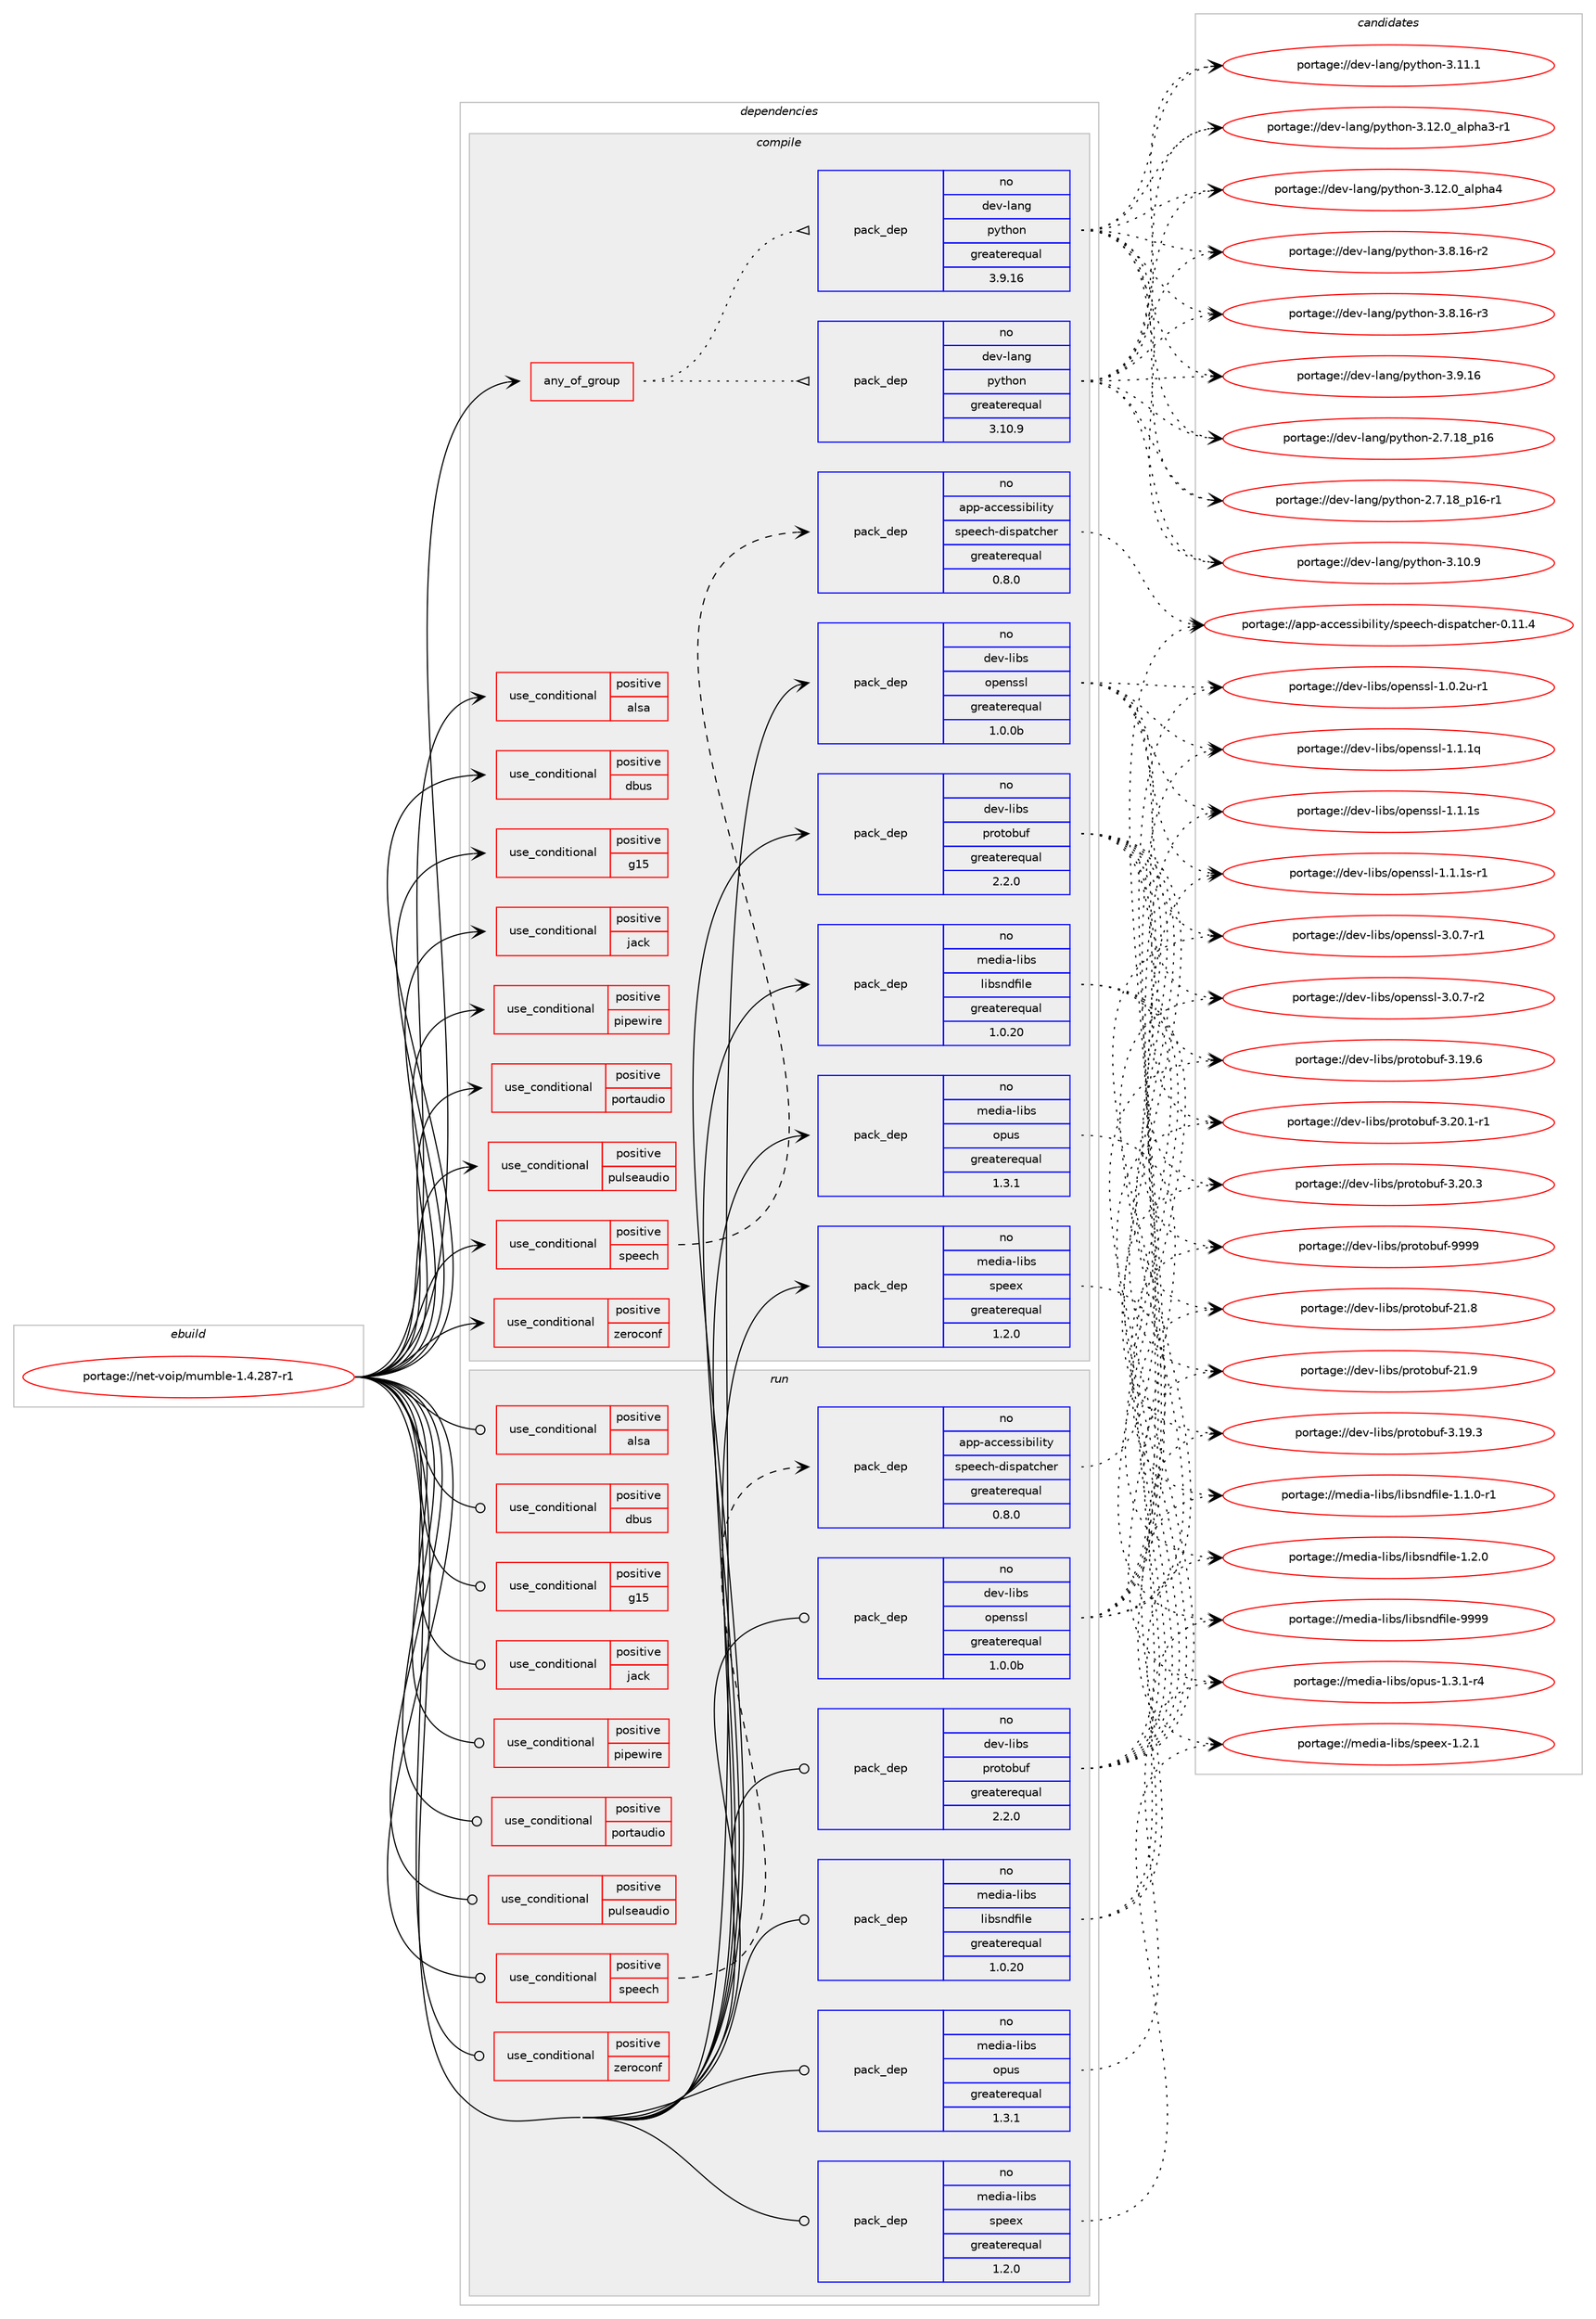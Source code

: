 digraph prolog {

# *************
# Graph options
# *************

newrank=true;
concentrate=true;
compound=true;
graph [rankdir=LR,fontname=Helvetica,fontsize=10,ranksep=1.5];#, ranksep=2.5, nodesep=0.2];
edge  [arrowhead=vee];
node  [fontname=Helvetica,fontsize=10];

# **********
# The ebuild
# **********

subgraph cluster_leftcol {
color=gray;
rank=same;
label=<<i>ebuild</i>>;
id [label="portage://net-voip/mumble-1.4.287-r1", color=red, width=4, href="../net-voip/mumble-1.4.287-r1.svg"];
}

# ****************
# The dependencies
# ****************

subgraph cluster_midcol {
color=gray;
label=<<i>dependencies</i>>;
subgraph cluster_compile {
fillcolor="#eeeeee";
style=filled;
label=<<i>compile</i>>;
subgraph any16 {
dependency511 [label=<<TABLE BORDER="0" CELLBORDER="1" CELLSPACING="0" CELLPADDING="4"><TR><TD CELLPADDING="10">any_of_group</TD></TR></TABLE>>, shape=none, color=red];subgraph pack238 {
dependency512 [label=<<TABLE BORDER="0" CELLBORDER="1" CELLSPACING="0" CELLPADDING="4" WIDTH="220"><TR><TD ROWSPAN="6" CELLPADDING="30">pack_dep</TD></TR><TR><TD WIDTH="110">no</TD></TR><TR><TD>dev-lang</TD></TR><TR><TD>python</TD></TR><TR><TD>greaterequal</TD></TR><TR><TD>3.10.9</TD></TR></TABLE>>, shape=none, color=blue];
}
dependency511:e -> dependency512:w [weight=20,style="dotted",arrowhead="oinv"];
subgraph pack239 {
dependency513 [label=<<TABLE BORDER="0" CELLBORDER="1" CELLSPACING="0" CELLPADDING="4" WIDTH="220"><TR><TD ROWSPAN="6" CELLPADDING="30">pack_dep</TD></TR><TR><TD WIDTH="110">no</TD></TR><TR><TD>dev-lang</TD></TR><TR><TD>python</TD></TR><TR><TD>greaterequal</TD></TR><TR><TD>3.9.16</TD></TR></TABLE>>, shape=none, color=blue];
}
dependency511:e -> dependency513:w [weight=20,style="dotted",arrowhead="oinv"];
}
id:e -> dependency511:w [weight=20,style="solid",arrowhead="vee"];
subgraph cond259 {
dependency514 [label=<<TABLE BORDER="0" CELLBORDER="1" CELLSPACING="0" CELLPADDING="4"><TR><TD ROWSPAN="3" CELLPADDING="10">use_conditional</TD></TR><TR><TD>positive</TD></TR><TR><TD>alsa</TD></TR></TABLE>>, shape=none, color=red];
# *** BEGIN UNKNOWN DEPENDENCY TYPE (TODO) ***
# dependency514 -> package_dependency(portage://net-voip/mumble-1.4.287-r1,install,no,media-libs,alsa-lib,none,[,,],[],[])
# *** END UNKNOWN DEPENDENCY TYPE (TODO) ***

}
id:e -> dependency514:w [weight=20,style="solid",arrowhead="vee"];
subgraph cond260 {
dependency515 [label=<<TABLE BORDER="0" CELLBORDER="1" CELLSPACING="0" CELLPADDING="4"><TR><TD ROWSPAN="3" CELLPADDING="10">use_conditional</TD></TR><TR><TD>positive</TD></TR><TR><TD>dbus</TD></TR></TABLE>>, shape=none, color=red];
# *** BEGIN UNKNOWN DEPENDENCY TYPE (TODO) ***
# dependency515 -> package_dependency(portage://net-voip/mumble-1.4.287-r1,install,no,dev-qt,qtdbus,none,[,,],[slot(5)],[])
# *** END UNKNOWN DEPENDENCY TYPE (TODO) ***

}
id:e -> dependency515:w [weight=20,style="solid",arrowhead="vee"];
subgraph cond261 {
dependency516 [label=<<TABLE BORDER="0" CELLBORDER="1" CELLSPACING="0" CELLPADDING="4"><TR><TD ROWSPAN="3" CELLPADDING="10">use_conditional</TD></TR><TR><TD>positive</TD></TR><TR><TD>g15</TD></TR></TABLE>>, shape=none, color=red];
# *** BEGIN UNKNOWN DEPENDENCY TYPE (TODO) ***
# dependency516 -> package_dependency(portage://net-voip/mumble-1.4.287-r1,install,no,app-misc,g15daemon,none,[,,],any_same_slot,[])
# *** END UNKNOWN DEPENDENCY TYPE (TODO) ***

}
id:e -> dependency516:w [weight=20,style="solid",arrowhead="vee"];
subgraph cond262 {
dependency517 [label=<<TABLE BORDER="0" CELLBORDER="1" CELLSPACING="0" CELLPADDING="4"><TR><TD ROWSPAN="3" CELLPADDING="10">use_conditional</TD></TR><TR><TD>positive</TD></TR><TR><TD>jack</TD></TR></TABLE>>, shape=none, color=red];
# *** BEGIN UNKNOWN DEPENDENCY TYPE (TODO) ***
# dependency517 -> package_dependency(portage://net-voip/mumble-1.4.287-r1,install,no,virtual,jack,none,[,,],[],[])
# *** END UNKNOWN DEPENDENCY TYPE (TODO) ***

}
id:e -> dependency517:w [weight=20,style="solid",arrowhead="vee"];
subgraph cond263 {
dependency518 [label=<<TABLE BORDER="0" CELLBORDER="1" CELLSPACING="0" CELLPADDING="4"><TR><TD ROWSPAN="3" CELLPADDING="10">use_conditional</TD></TR><TR><TD>positive</TD></TR><TR><TD>pipewire</TD></TR></TABLE>>, shape=none, color=red];
# *** BEGIN UNKNOWN DEPENDENCY TYPE (TODO) ***
# dependency518 -> package_dependency(portage://net-voip/mumble-1.4.287-r1,install,no,media-video,pipewire,none,[,,],[],[])
# *** END UNKNOWN DEPENDENCY TYPE (TODO) ***

}
id:e -> dependency518:w [weight=20,style="solid",arrowhead="vee"];
subgraph cond264 {
dependency519 [label=<<TABLE BORDER="0" CELLBORDER="1" CELLSPACING="0" CELLPADDING="4"><TR><TD ROWSPAN="3" CELLPADDING="10">use_conditional</TD></TR><TR><TD>positive</TD></TR><TR><TD>portaudio</TD></TR></TABLE>>, shape=none, color=red];
# *** BEGIN UNKNOWN DEPENDENCY TYPE (TODO) ***
# dependency519 -> package_dependency(portage://net-voip/mumble-1.4.287-r1,install,no,media-libs,portaudio,none,[,,],[],[])
# *** END UNKNOWN DEPENDENCY TYPE (TODO) ***

}
id:e -> dependency519:w [weight=20,style="solid",arrowhead="vee"];
subgraph cond265 {
dependency520 [label=<<TABLE BORDER="0" CELLBORDER="1" CELLSPACING="0" CELLPADDING="4"><TR><TD ROWSPAN="3" CELLPADDING="10">use_conditional</TD></TR><TR><TD>positive</TD></TR><TR><TD>pulseaudio</TD></TR></TABLE>>, shape=none, color=red];
# *** BEGIN UNKNOWN DEPENDENCY TYPE (TODO) ***
# dependency520 -> package_dependency(portage://net-voip/mumble-1.4.287-r1,install,no,media-sound,pulseaudio,none,[,,],[],[])
# *** END UNKNOWN DEPENDENCY TYPE (TODO) ***

}
id:e -> dependency520:w [weight=20,style="solid",arrowhead="vee"];
subgraph cond266 {
dependency521 [label=<<TABLE BORDER="0" CELLBORDER="1" CELLSPACING="0" CELLPADDING="4"><TR><TD ROWSPAN="3" CELLPADDING="10">use_conditional</TD></TR><TR><TD>positive</TD></TR><TR><TD>speech</TD></TR></TABLE>>, shape=none, color=red];
subgraph pack240 {
dependency522 [label=<<TABLE BORDER="0" CELLBORDER="1" CELLSPACING="0" CELLPADDING="4" WIDTH="220"><TR><TD ROWSPAN="6" CELLPADDING="30">pack_dep</TD></TR><TR><TD WIDTH="110">no</TD></TR><TR><TD>app-accessibility</TD></TR><TR><TD>speech-dispatcher</TD></TR><TR><TD>greaterequal</TD></TR><TR><TD>0.8.0</TD></TR></TABLE>>, shape=none, color=blue];
}
dependency521:e -> dependency522:w [weight=20,style="dashed",arrowhead="vee"];
}
id:e -> dependency521:w [weight=20,style="solid",arrowhead="vee"];
subgraph cond267 {
dependency523 [label=<<TABLE BORDER="0" CELLBORDER="1" CELLSPACING="0" CELLPADDING="4"><TR><TD ROWSPAN="3" CELLPADDING="10">use_conditional</TD></TR><TR><TD>positive</TD></TR><TR><TD>zeroconf</TD></TR></TABLE>>, shape=none, color=red];
# *** BEGIN UNKNOWN DEPENDENCY TYPE (TODO) ***
# dependency523 -> package_dependency(portage://net-voip/mumble-1.4.287-r1,install,no,net-dns,avahi,none,[,,],[],[use(enable(mdnsresponder-compat),none)])
# *** END UNKNOWN DEPENDENCY TYPE (TODO) ***

}
id:e -> dependency523:w [weight=20,style="solid",arrowhead="vee"];
# *** BEGIN UNKNOWN DEPENDENCY TYPE (TODO) ***
# id -> package_dependency(portage://net-voip/mumble-1.4.287-r1,install,no,dev-libs,boost,none,[,,],[],[])
# *** END UNKNOWN DEPENDENCY TYPE (TODO) ***

subgraph pack241 {
dependency524 [label=<<TABLE BORDER="0" CELLBORDER="1" CELLSPACING="0" CELLPADDING="4" WIDTH="220"><TR><TD ROWSPAN="6" CELLPADDING="30">pack_dep</TD></TR><TR><TD WIDTH="110">no</TD></TR><TR><TD>dev-libs</TD></TR><TR><TD>openssl</TD></TR><TR><TD>greaterequal</TD></TR><TR><TD>1.0.0b</TD></TR></TABLE>>, shape=none, color=blue];
}
id:e -> dependency524:w [weight=20,style="solid",arrowhead="vee"];
# *** BEGIN UNKNOWN DEPENDENCY TYPE (TODO) ***
# id -> package_dependency(portage://net-voip/mumble-1.4.287-r1,install,no,dev-libs,poco,none,[,,],[],[use(enable(util),none),use(enable(xml),none),use(enable(zip),none)])
# *** END UNKNOWN DEPENDENCY TYPE (TODO) ***

subgraph pack242 {
dependency525 [label=<<TABLE BORDER="0" CELLBORDER="1" CELLSPACING="0" CELLPADDING="4" WIDTH="220"><TR><TD ROWSPAN="6" CELLPADDING="30">pack_dep</TD></TR><TR><TD WIDTH="110">no</TD></TR><TR><TD>dev-libs</TD></TR><TR><TD>protobuf</TD></TR><TR><TD>greaterequal</TD></TR><TR><TD>2.2.0</TD></TR></TABLE>>, shape=none, color=blue];
}
id:e -> dependency525:w [weight=20,style="solid",arrowhead="vee"];
# *** BEGIN UNKNOWN DEPENDENCY TYPE (TODO) ***
# id -> package_dependency(portage://net-voip/mumble-1.4.287-r1,install,no,dev-qt,qtconcurrent,none,[,,],[slot(5)],[])
# *** END UNKNOWN DEPENDENCY TYPE (TODO) ***

# *** BEGIN UNKNOWN DEPENDENCY TYPE (TODO) ***
# id -> package_dependency(portage://net-voip/mumble-1.4.287-r1,install,no,dev-qt,qtcore,none,[,,],[slot(5)],[])
# *** END UNKNOWN DEPENDENCY TYPE (TODO) ***

# *** BEGIN UNKNOWN DEPENDENCY TYPE (TODO) ***
# id -> package_dependency(portage://net-voip/mumble-1.4.287-r1,install,no,dev-qt,qtgui,none,[,,],[slot(5)],[])
# *** END UNKNOWN DEPENDENCY TYPE (TODO) ***

# *** BEGIN UNKNOWN DEPENDENCY TYPE (TODO) ***
# id -> package_dependency(portage://net-voip/mumble-1.4.287-r1,install,no,dev-qt,qtnetwork,none,[,,],[slot(5)],[use(enable(ssl),none)])
# *** END UNKNOWN DEPENDENCY TYPE (TODO) ***

# *** BEGIN UNKNOWN DEPENDENCY TYPE (TODO) ***
# id -> package_dependency(portage://net-voip/mumble-1.4.287-r1,install,no,dev-qt,qtsql,none,[,,],[slot(5)],[use(enable(sqlite),none)])
# *** END UNKNOWN DEPENDENCY TYPE (TODO) ***

# *** BEGIN UNKNOWN DEPENDENCY TYPE (TODO) ***
# id -> package_dependency(portage://net-voip/mumble-1.4.287-r1,install,no,dev-qt,qtsvg,none,[,,],[slot(5)],[])
# *** END UNKNOWN DEPENDENCY TYPE (TODO) ***

# *** BEGIN UNKNOWN DEPENDENCY TYPE (TODO) ***
# id -> package_dependency(portage://net-voip/mumble-1.4.287-r1,install,no,dev-qt,qttest,none,[,,],[slot(5)],[])
# *** END UNKNOWN DEPENDENCY TYPE (TODO) ***

# *** BEGIN UNKNOWN DEPENDENCY TYPE (TODO) ***
# id -> package_dependency(portage://net-voip/mumble-1.4.287-r1,install,no,dev-qt,qtwidgets,none,[,,],[slot(5)],[])
# *** END UNKNOWN DEPENDENCY TYPE (TODO) ***

# *** BEGIN UNKNOWN DEPENDENCY TYPE (TODO) ***
# id -> package_dependency(portage://net-voip/mumble-1.4.287-r1,install,no,dev-qt,qtxml,none,[,,],[slot(5)],[])
# *** END UNKNOWN DEPENDENCY TYPE (TODO) ***

# *** BEGIN UNKNOWN DEPENDENCY TYPE (TODO) ***
# id -> package_dependency(portage://net-voip/mumble-1.4.287-r1,install,no,dev-util,desktop-file-utils,none,[,,],[],[])
# *** END UNKNOWN DEPENDENCY TYPE (TODO) ***

subgraph pack243 {
dependency526 [label=<<TABLE BORDER="0" CELLBORDER="1" CELLSPACING="0" CELLPADDING="4" WIDTH="220"><TR><TD ROWSPAN="6" CELLPADDING="30">pack_dep</TD></TR><TR><TD WIDTH="110">no</TD></TR><TR><TD>media-libs</TD></TR><TR><TD>libsndfile</TD></TR><TR><TD>greaterequal</TD></TR><TR><TD>1.0.20</TD></TR></TABLE>>, shape=none, color=blue];
}
id:e -> dependency526:w [weight=20,style="solid",arrowhead="vee"];
subgraph pack244 {
dependency527 [label=<<TABLE BORDER="0" CELLBORDER="1" CELLSPACING="0" CELLPADDING="4" WIDTH="220"><TR><TD ROWSPAN="6" CELLPADDING="30">pack_dep</TD></TR><TR><TD WIDTH="110">no</TD></TR><TR><TD>media-libs</TD></TR><TR><TD>opus</TD></TR><TR><TD>greaterequal</TD></TR><TR><TD>1.3.1</TD></TR></TABLE>>, shape=none, color=blue];
}
id:e -> dependency527:w [weight=20,style="solid",arrowhead="vee"];
subgraph pack245 {
dependency528 [label=<<TABLE BORDER="0" CELLBORDER="1" CELLSPACING="0" CELLPADDING="4" WIDTH="220"><TR><TD ROWSPAN="6" CELLPADDING="30">pack_dep</TD></TR><TR><TD WIDTH="110">no</TD></TR><TR><TD>media-libs</TD></TR><TR><TD>speex</TD></TR><TR><TD>greaterequal</TD></TR><TR><TD>1.2.0</TD></TR></TABLE>>, shape=none, color=blue];
}
id:e -> dependency528:w [weight=20,style="solid",arrowhead="vee"];
# *** BEGIN UNKNOWN DEPENDENCY TYPE (TODO) ***
# id -> package_dependency(portage://net-voip/mumble-1.4.287-r1,install,no,media-libs,speexdsp,none,[,,],[],[])
# *** END UNKNOWN DEPENDENCY TYPE (TODO) ***

# *** BEGIN UNKNOWN DEPENDENCY TYPE (TODO) ***
# id -> package_dependency(portage://net-voip/mumble-1.4.287-r1,install,no,sys-apps,lsb-release,none,[,,],[],[])
# *** END UNKNOWN DEPENDENCY TYPE (TODO) ***

# *** BEGIN UNKNOWN DEPENDENCY TYPE (TODO) ***
# id -> package_dependency(portage://net-voip/mumble-1.4.287-r1,install,no,x11-base,xorg-proto,none,[,,],[],[])
# *** END UNKNOWN DEPENDENCY TYPE (TODO) ***

# *** BEGIN UNKNOWN DEPENDENCY TYPE (TODO) ***
# id -> package_dependency(portage://net-voip/mumble-1.4.287-r1,install,no,x11-libs,libX11,none,[,,],[],[])
# *** END UNKNOWN DEPENDENCY TYPE (TODO) ***

# *** BEGIN UNKNOWN DEPENDENCY TYPE (TODO) ***
# id -> package_dependency(portage://net-voip/mumble-1.4.287-r1,install,no,x11-libs,libXi,none,[,,],[],[])
# *** END UNKNOWN DEPENDENCY TYPE (TODO) ***

# *** BEGIN UNKNOWN DEPENDENCY TYPE (TODO) ***
# id -> package_dependency(portage://net-voip/mumble-1.4.287-r1,install,no,x11-misc,shared-mime-info,none,[,,],[],[])
# *** END UNKNOWN DEPENDENCY TYPE (TODO) ***

}
subgraph cluster_compileandrun {
fillcolor="#eeeeee";
style=filled;
label=<<i>compile and run</i>>;
}
subgraph cluster_run {
fillcolor="#eeeeee";
style=filled;
label=<<i>run</i>>;
subgraph cond268 {
dependency529 [label=<<TABLE BORDER="0" CELLBORDER="1" CELLSPACING="0" CELLPADDING="4"><TR><TD ROWSPAN="3" CELLPADDING="10">use_conditional</TD></TR><TR><TD>positive</TD></TR><TR><TD>alsa</TD></TR></TABLE>>, shape=none, color=red];
# *** BEGIN UNKNOWN DEPENDENCY TYPE (TODO) ***
# dependency529 -> package_dependency(portage://net-voip/mumble-1.4.287-r1,run,no,media-libs,alsa-lib,none,[,,],[],[])
# *** END UNKNOWN DEPENDENCY TYPE (TODO) ***

}
id:e -> dependency529:w [weight=20,style="solid",arrowhead="odot"];
subgraph cond269 {
dependency530 [label=<<TABLE BORDER="0" CELLBORDER="1" CELLSPACING="0" CELLPADDING="4"><TR><TD ROWSPAN="3" CELLPADDING="10">use_conditional</TD></TR><TR><TD>positive</TD></TR><TR><TD>dbus</TD></TR></TABLE>>, shape=none, color=red];
# *** BEGIN UNKNOWN DEPENDENCY TYPE (TODO) ***
# dependency530 -> package_dependency(portage://net-voip/mumble-1.4.287-r1,run,no,dev-qt,qtdbus,none,[,,],[slot(5)],[])
# *** END UNKNOWN DEPENDENCY TYPE (TODO) ***

}
id:e -> dependency530:w [weight=20,style="solid",arrowhead="odot"];
subgraph cond270 {
dependency531 [label=<<TABLE BORDER="0" CELLBORDER="1" CELLSPACING="0" CELLPADDING="4"><TR><TD ROWSPAN="3" CELLPADDING="10">use_conditional</TD></TR><TR><TD>positive</TD></TR><TR><TD>g15</TD></TR></TABLE>>, shape=none, color=red];
# *** BEGIN UNKNOWN DEPENDENCY TYPE (TODO) ***
# dependency531 -> package_dependency(portage://net-voip/mumble-1.4.287-r1,run,no,app-misc,g15daemon,none,[,,],any_same_slot,[])
# *** END UNKNOWN DEPENDENCY TYPE (TODO) ***

}
id:e -> dependency531:w [weight=20,style="solid",arrowhead="odot"];
subgraph cond271 {
dependency532 [label=<<TABLE BORDER="0" CELLBORDER="1" CELLSPACING="0" CELLPADDING="4"><TR><TD ROWSPAN="3" CELLPADDING="10">use_conditional</TD></TR><TR><TD>positive</TD></TR><TR><TD>jack</TD></TR></TABLE>>, shape=none, color=red];
# *** BEGIN UNKNOWN DEPENDENCY TYPE (TODO) ***
# dependency532 -> package_dependency(portage://net-voip/mumble-1.4.287-r1,run,no,virtual,jack,none,[,,],[],[])
# *** END UNKNOWN DEPENDENCY TYPE (TODO) ***

}
id:e -> dependency532:w [weight=20,style="solid",arrowhead="odot"];
subgraph cond272 {
dependency533 [label=<<TABLE BORDER="0" CELLBORDER="1" CELLSPACING="0" CELLPADDING="4"><TR><TD ROWSPAN="3" CELLPADDING="10">use_conditional</TD></TR><TR><TD>positive</TD></TR><TR><TD>pipewire</TD></TR></TABLE>>, shape=none, color=red];
# *** BEGIN UNKNOWN DEPENDENCY TYPE (TODO) ***
# dependency533 -> package_dependency(portage://net-voip/mumble-1.4.287-r1,run,no,media-video,pipewire,none,[,,],[],[])
# *** END UNKNOWN DEPENDENCY TYPE (TODO) ***

}
id:e -> dependency533:w [weight=20,style="solid",arrowhead="odot"];
subgraph cond273 {
dependency534 [label=<<TABLE BORDER="0" CELLBORDER="1" CELLSPACING="0" CELLPADDING="4"><TR><TD ROWSPAN="3" CELLPADDING="10">use_conditional</TD></TR><TR><TD>positive</TD></TR><TR><TD>portaudio</TD></TR></TABLE>>, shape=none, color=red];
# *** BEGIN UNKNOWN DEPENDENCY TYPE (TODO) ***
# dependency534 -> package_dependency(portage://net-voip/mumble-1.4.287-r1,run,no,media-libs,portaudio,none,[,,],[],[])
# *** END UNKNOWN DEPENDENCY TYPE (TODO) ***

}
id:e -> dependency534:w [weight=20,style="solid",arrowhead="odot"];
subgraph cond274 {
dependency535 [label=<<TABLE BORDER="0" CELLBORDER="1" CELLSPACING="0" CELLPADDING="4"><TR><TD ROWSPAN="3" CELLPADDING="10">use_conditional</TD></TR><TR><TD>positive</TD></TR><TR><TD>pulseaudio</TD></TR></TABLE>>, shape=none, color=red];
# *** BEGIN UNKNOWN DEPENDENCY TYPE (TODO) ***
# dependency535 -> package_dependency(portage://net-voip/mumble-1.4.287-r1,run,no,media-sound,pulseaudio,none,[,,],[],[])
# *** END UNKNOWN DEPENDENCY TYPE (TODO) ***

}
id:e -> dependency535:w [weight=20,style="solid",arrowhead="odot"];
subgraph cond275 {
dependency536 [label=<<TABLE BORDER="0" CELLBORDER="1" CELLSPACING="0" CELLPADDING="4"><TR><TD ROWSPAN="3" CELLPADDING="10">use_conditional</TD></TR><TR><TD>positive</TD></TR><TR><TD>speech</TD></TR></TABLE>>, shape=none, color=red];
subgraph pack246 {
dependency537 [label=<<TABLE BORDER="0" CELLBORDER="1" CELLSPACING="0" CELLPADDING="4" WIDTH="220"><TR><TD ROWSPAN="6" CELLPADDING="30">pack_dep</TD></TR><TR><TD WIDTH="110">no</TD></TR><TR><TD>app-accessibility</TD></TR><TR><TD>speech-dispatcher</TD></TR><TR><TD>greaterequal</TD></TR><TR><TD>0.8.0</TD></TR></TABLE>>, shape=none, color=blue];
}
dependency536:e -> dependency537:w [weight=20,style="dashed",arrowhead="vee"];
}
id:e -> dependency536:w [weight=20,style="solid",arrowhead="odot"];
subgraph cond276 {
dependency538 [label=<<TABLE BORDER="0" CELLBORDER="1" CELLSPACING="0" CELLPADDING="4"><TR><TD ROWSPAN="3" CELLPADDING="10">use_conditional</TD></TR><TR><TD>positive</TD></TR><TR><TD>zeroconf</TD></TR></TABLE>>, shape=none, color=red];
# *** BEGIN UNKNOWN DEPENDENCY TYPE (TODO) ***
# dependency538 -> package_dependency(portage://net-voip/mumble-1.4.287-r1,run,no,net-dns,avahi,none,[,,],[],[use(enable(mdnsresponder-compat),none)])
# *** END UNKNOWN DEPENDENCY TYPE (TODO) ***

}
id:e -> dependency538:w [weight=20,style="solid",arrowhead="odot"];
subgraph pack247 {
dependency539 [label=<<TABLE BORDER="0" CELLBORDER="1" CELLSPACING="0" CELLPADDING="4" WIDTH="220"><TR><TD ROWSPAN="6" CELLPADDING="30">pack_dep</TD></TR><TR><TD WIDTH="110">no</TD></TR><TR><TD>dev-libs</TD></TR><TR><TD>openssl</TD></TR><TR><TD>greaterequal</TD></TR><TR><TD>1.0.0b</TD></TR></TABLE>>, shape=none, color=blue];
}
id:e -> dependency539:w [weight=20,style="solid",arrowhead="odot"];
# *** BEGIN UNKNOWN DEPENDENCY TYPE (TODO) ***
# id -> package_dependency(portage://net-voip/mumble-1.4.287-r1,run,no,dev-libs,poco,none,[,,],[],[use(enable(util),none),use(enable(xml),none),use(enable(zip),none)])
# *** END UNKNOWN DEPENDENCY TYPE (TODO) ***

subgraph pack248 {
dependency540 [label=<<TABLE BORDER="0" CELLBORDER="1" CELLSPACING="0" CELLPADDING="4" WIDTH="220"><TR><TD ROWSPAN="6" CELLPADDING="30">pack_dep</TD></TR><TR><TD WIDTH="110">no</TD></TR><TR><TD>dev-libs</TD></TR><TR><TD>protobuf</TD></TR><TR><TD>greaterequal</TD></TR><TR><TD>2.2.0</TD></TR></TABLE>>, shape=none, color=blue];
}
id:e -> dependency540:w [weight=20,style="solid",arrowhead="odot"];
# *** BEGIN UNKNOWN DEPENDENCY TYPE (TODO) ***
# id -> package_dependency(portage://net-voip/mumble-1.4.287-r1,run,no,dev-qt,qtcore,none,[,,],[slot(5)],[])
# *** END UNKNOWN DEPENDENCY TYPE (TODO) ***

# *** BEGIN UNKNOWN DEPENDENCY TYPE (TODO) ***
# id -> package_dependency(portage://net-voip/mumble-1.4.287-r1,run,no,dev-qt,qtgui,none,[,,],[slot(5)],[])
# *** END UNKNOWN DEPENDENCY TYPE (TODO) ***

# *** BEGIN UNKNOWN DEPENDENCY TYPE (TODO) ***
# id -> package_dependency(portage://net-voip/mumble-1.4.287-r1,run,no,dev-qt,qtnetwork,none,[,,],[slot(5)],[use(enable(ssl),none)])
# *** END UNKNOWN DEPENDENCY TYPE (TODO) ***

# *** BEGIN UNKNOWN DEPENDENCY TYPE (TODO) ***
# id -> package_dependency(portage://net-voip/mumble-1.4.287-r1,run,no,dev-qt,qtsql,none,[,,],[slot(5)],[use(enable(sqlite),none)])
# *** END UNKNOWN DEPENDENCY TYPE (TODO) ***

# *** BEGIN UNKNOWN DEPENDENCY TYPE (TODO) ***
# id -> package_dependency(portage://net-voip/mumble-1.4.287-r1,run,no,dev-qt,qtsvg,none,[,,],[slot(5)],[])
# *** END UNKNOWN DEPENDENCY TYPE (TODO) ***

# *** BEGIN UNKNOWN DEPENDENCY TYPE (TODO) ***
# id -> package_dependency(portage://net-voip/mumble-1.4.287-r1,run,no,dev-qt,qtwidgets,none,[,,],[slot(5)],[])
# *** END UNKNOWN DEPENDENCY TYPE (TODO) ***

# *** BEGIN UNKNOWN DEPENDENCY TYPE (TODO) ***
# id -> package_dependency(portage://net-voip/mumble-1.4.287-r1,run,no,dev-qt,qtxml,none,[,,],[slot(5)],[])
# *** END UNKNOWN DEPENDENCY TYPE (TODO) ***

subgraph pack249 {
dependency541 [label=<<TABLE BORDER="0" CELLBORDER="1" CELLSPACING="0" CELLPADDING="4" WIDTH="220"><TR><TD ROWSPAN="6" CELLPADDING="30">pack_dep</TD></TR><TR><TD WIDTH="110">no</TD></TR><TR><TD>media-libs</TD></TR><TR><TD>libsndfile</TD></TR><TR><TD>greaterequal</TD></TR><TR><TD>1.0.20</TD></TR></TABLE>>, shape=none, color=blue];
}
id:e -> dependency541:w [weight=20,style="solid",arrowhead="odot"];
subgraph pack250 {
dependency542 [label=<<TABLE BORDER="0" CELLBORDER="1" CELLSPACING="0" CELLPADDING="4" WIDTH="220"><TR><TD ROWSPAN="6" CELLPADDING="30">pack_dep</TD></TR><TR><TD WIDTH="110">no</TD></TR><TR><TD>media-libs</TD></TR><TR><TD>opus</TD></TR><TR><TD>greaterequal</TD></TR><TR><TD>1.3.1</TD></TR></TABLE>>, shape=none, color=blue];
}
id:e -> dependency542:w [weight=20,style="solid",arrowhead="odot"];
subgraph pack251 {
dependency543 [label=<<TABLE BORDER="0" CELLBORDER="1" CELLSPACING="0" CELLPADDING="4" WIDTH="220"><TR><TD ROWSPAN="6" CELLPADDING="30">pack_dep</TD></TR><TR><TD WIDTH="110">no</TD></TR><TR><TD>media-libs</TD></TR><TR><TD>speex</TD></TR><TR><TD>greaterequal</TD></TR><TR><TD>1.2.0</TD></TR></TABLE>>, shape=none, color=blue];
}
id:e -> dependency543:w [weight=20,style="solid",arrowhead="odot"];
# *** BEGIN UNKNOWN DEPENDENCY TYPE (TODO) ***
# id -> package_dependency(portage://net-voip/mumble-1.4.287-r1,run,no,media-libs,speexdsp,none,[,,],[],[])
# *** END UNKNOWN DEPENDENCY TYPE (TODO) ***

# *** BEGIN UNKNOWN DEPENDENCY TYPE (TODO) ***
# id -> package_dependency(portage://net-voip/mumble-1.4.287-r1,run,no,sys-apps,lsb-release,none,[,,],[],[])
# *** END UNKNOWN DEPENDENCY TYPE (TODO) ***

# *** BEGIN UNKNOWN DEPENDENCY TYPE (TODO) ***
# id -> package_dependency(portage://net-voip/mumble-1.4.287-r1,run,no,x11-libs,libX11,none,[,,],[],[])
# *** END UNKNOWN DEPENDENCY TYPE (TODO) ***

# *** BEGIN UNKNOWN DEPENDENCY TYPE (TODO) ***
# id -> package_dependency(portage://net-voip/mumble-1.4.287-r1,run,no,x11-libs,libXi,none,[,,],[],[])
# *** END UNKNOWN DEPENDENCY TYPE (TODO) ***

}
}

# **************
# The candidates
# **************

subgraph cluster_choices {
rank=same;
color=gray;
label=<<i>candidates</i>>;

subgraph choice238 {
color=black;
nodesep=1;
choice10010111845108971101034711212111610411111045504655464956951124954 [label="portage://dev-lang/python-2.7.18_p16", color=red, width=4,href="../dev-lang/python-2.7.18_p16.svg"];
choice100101118451089711010347112121116104111110455046554649569511249544511449 [label="portage://dev-lang/python-2.7.18_p16-r1", color=red, width=4,href="../dev-lang/python-2.7.18_p16-r1.svg"];
choice10010111845108971101034711212111610411111045514649484657 [label="portage://dev-lang/python-3.10.9", color=red, width=4,href="../dev-lang/python-3.10.9.svg"];
choice10010111845108971101034711212111610411111045514649494649 [label="portage://dev-lang/python-3.11.1", color=red, width=4,href="../dev-lang/python-3.11.1.svg"];
choice10010111845108971101034711212111610411111045514649504648959710811210497514511449 [label="portage://dev-lang/python-3.12.0_alpha3-r1", color=red, width=4,href="../dev-lang/python-3.12.0_alpha3-r1.svg"];
choice1001011184510897110103471121211161041111104551464950464895971081121049752 [label="portage://dev-lang/python-3.12.0_alpha4", color=red, width=4,href="../dev-lang/python-3.12.0_alpha4.svg"];
choice100101118451089711010347112121116104111110455146564649544511450 [label="portage://dev-lang/python-3.8.16-r2", color=red, width=4,href="../dev-lang/python-3.8.16-r2.svg"];
choice100101118451089711010347112121116104111110455146564649544511451 [label="portage://dev-lang/python-3.8.16-r3", color=red, width=4,href="../dev-lang/python-3.8.16-r3.svg"];
choice10010111845108971101034711212111610411111045514657464954 [label="portage://dev-lang/python-3.9.16", color=red, width=4,href="../dev-lang/python-3.9.16.svg"];
dependency512:e -> choice10010111845108971101034711212111610411111045504655464956951124954:w [style=dotted,weight="100"];
dependency512:e -> choice100101118451089711010347112121116104111110455046554649569511249544511449:w [style=dotted,weight="100"];
dependency512:e -> choice10010111845108971101034711212111610411111045514649484657:w [style=dotted,weight="100"];
dependency512:e -> choice10010111845108971101034711212111610411111045514649494649:w [style=dotted,weight="100"];
dependency512:e -> choice10010111845108971101034711212111610411111045514649504648959710811210497514511449:w [style=dotted,weight="100"];
dependency512:e -> choice1001011184510897110103471121211161041111104551464950464895971081121049752:w [style=dotted,weight="100"];
dependency512:e -> choice100101118451089711010347112121116104111110455146564649544511450:w [style=dotted,weight="100"];
dependency512:e -> choice100101118451089711010347112121116104111110455146564649544511451:w [style=dotted,weight="100"];
dependency512:e -> choice10010111845108971101034711212111610411111045514657464954:w [style=dotted,weight="100"];
}
subgraph choice239 {
color=black;
nodesep=1;
choice10010111845108971101034711212111610411111045504655464956951124954 [label="portage://dev-lang/python-2.7.18_p16", color=red, width=4,href="../dev-lang/python-2.7.18_p16.svg"];
choice100101118451089711010347112121116104111110455046554649569511249544511449 [label="portage://dev-lang/python-2.7.18_p16-r1", color=red, width=4,href="../dev-lang/python-2.7.18_p16-r1.svg"];
choice10010111845108971101034711212111610411111045514649484657 [label="portage://dev-lang/python-3.10.9", color=red, width=4,href="../dev-lang/python-3.10.9.svg"];
choice10010111845108971101034711212111610411111045514649494649 [label="portage://dev-lang/python-3.11.1", color=red, width=4,href="../dev-lang/python-3.11.1.svg"];
choice10010111845108971101034711212111610411111045514649504648959710811210497514511449 [label="portage://dev-lang/python-3.12.0_alpha3-r1", color=red, width=4,href="../dev-lang/python-3.12.0_alpha3-r1.svg"];
choice1001011184510897110103471121211161041111104551464950464895971081121049752 [label="portage://dev-lang/python-3.12.0_alpha4", color=red, width=4,href="../dev-lang/python-3.12.0_alpha4.svg"];
choice100101118451089711010347112121116104111110455146564649544511450 [label="portage://dev-lang/python-3.8.16-r2", color=red, width=4,href="../dev-lang/python-3.8.16-r2.svg"];
choice100101118451089711010347112121116104111110455146564649544511451 [label="portage://dev-lang/python-3.8.16-r3", color=red, width=4,href="../dev-lang/python-3.8.16-r3.svg"];
choice10010111845108971101034711212111610411111045514657464954 [label="portage://dev-lang/python-3.9.16", color=red, width=4,href="../dev-lang/python-3.9.16.svg"];
dependency513:e -> choice10010111845108971101034711212111610411111045504655464956951124954:w [style=dotted,weight="100"];
dependency513:e -> choice100101118451089711010347112121116104111110455046554649569511249544511449:w [style=dotted,weight="100"];
dependency513:e -> choice10010111845108971101034711212111610411111045514649484657:w [style=dotted,weight="100"];
dependency513:e -> choice10010111845108971101034711212111610411111045514649494649:w [style=dotted,weight="100"];
dependency513:e -> choice10010111845108971101034711212111610411111045514649504648959710811210497514511449:w [style=dotted,weight="100"];
dependency513:e -> choice1001011184510897110103471121211161041111104551464950464895971081121049752:w [style=dotted,weight="100"];
dependency513:e -> choice100101118451089711010347112121116104111110455146564649544511450:w [style=dotted,weight="100"];
dependency513:e -> choice100101118451089711010347112121116104111110455146564649544511451:w [style=dotted,weight="100"];
dependency513:e -> choice10010111845108971101034711212111610411111045514657464954:w [style=dotted,weight="100"];
}
subgraph choice240 {
color=black;
nodesep=1;
choice971121124597999910111511510598105108105116121471151121011019910445100105115112971169910410111445484649494652 [label="portage://app-accessibility/speech-dispatcher-0.11.4", color=red, width=4,href="../app-accessibility/speech-dispatcher-0.11.4.svg"];
dependency522:e -> choice971121124597999910111511510598105108105116121471151121011019910445100105115112971169910410111445484649494652:w [style=dotted,weight="100"];
}
subgraph choice241 {
color=black;
nodesep=1;
choice1001011184510810598115471111121011101151151084549464846501174511449 [label="portage://dev-libs/openssl-1.0.2u-r1", color=red, width=4,href="../dev-libs/openssl-1.0.2u-r1.svg"];
choice100101118451081059811547111112101110115115108454946494649113 [label="portage://dev-libs/openssl-1.1.1q", color=red, width=4,href="../dev-libs/openssl-1.1.1q.svg"];
choice100101118451081059811547111112101110115115108454946494649115 [label="portage://dev-libs/openssl-1.1.1s", color=red, width=4,href="../dev-libs/openssl-1.1.1s.svg"];
choice1001011184510810598115471111121011101151151084549464946491154511449 [label="portage://dev-libs/openssl-1.1.1s-r1", color=red, width=4,href="../dev-libs/openssl-1.1.1s-r1.svg"];
choice1001011184510810598115471111121011101151151084551464846554511449 [label="portage://dev-libs/openssl-3.0.7-r1", color=red, width=4,href="../dev-libs/openssl-3.0.7-r1.svg"];
choice1001011184510810598115471111121011101151151084551464846554511450 [label="portage://dev-libs/openssl-3.0.7-r2", color=red, width=4,href="../dev-libs/openssl-3.0.7-r2.svg"];
dependency524:e -> choice1001011184510810598115471111121011101151151084549464846501174511449:w [style=dotted,weight="100"];
dependency524:e -> choice100101118451081059811547111112101110115115108454946494649113:w [style=dotted,weight="100"];
dependency524:e -> choice100101118451081059811547111112101110115115108454946494649115:w [style=dotted,weight="100"];
dependency524:e -> choice1001011184510810598115471111121011101151151084549464946491154511449:w [style=dotted,weight="100"];
dependency524:e -> choice1001011184510810598115471111121011101151151084551464846554511449:w [style=dotted,weight="100"];
dependency524:e -> choice1001011184510810598115471111121011101151151084551464846554511450:w [style=dotted,weight="100"];
}
subgraph choice242 {
color=black;
nodesep=1;
choice100101118451081059811547112114111116111981171024550494656 [label="portage://dev-libs/protobuf-21.8", color=red, width=4,href="../dev-libs/protobuf-21.8.svg"];
choice100101118451081059811547112114111116111981171024550494657 [label="portage://dev-libs/protobuf-21.9", color=red, width=4,href="../dev-libs/protobuf-21.9.svg"];
choice1001011184510810598115471121141111161119811710245514649574651 [label="portage://dev-libs/protobuf-3.19.3", color=red, width=4,href="../dev-libs/protobuf-3.19.3.svg"];
choice1001011184510810598115471121141111161119811710245514649574654 [label="portage://dev-libs/protobuf-3.19.6", color=red, width=4,href="../dev-libs/protobuf-3.19.6.svg"];
choice10010111845108105981154711211411111611198117102455146504846494511449 [label="portage://dev-libs/protobuf-3.20.1-r1", color=red, width=4,href="../dev-libs/protobuf-3.20.1-r1.svg"];
choice1001011184510810598115471121141111161119811710245514650484651 [label="portage://dev-libs/protobuf-3.20.3", color=red, width=4,href="../dev-libs/protobuf-3.20.3.svg"];
choice100101118451081059811547112114111116111981171024557575757 [label="portage://dev-libs/protobuf-9999", color=red, width=4,href="../dev-libs/protobuf-9999.svg"];
dependency525:e -> choice100101118451081059811547112114111116111981171024550494656:w [style=dotted,weight="100"];
dependency525:e -> choice100101118451081059811547112114111116111981171024550494657:w [style=dotted,weight="100"];
dependency525:e -> choice1001011184510810598115471121141111161119811710245514649574651:w [style=dotted,weight="100"];
dependency525:e -> choice1001011184510810598115471121141111161119811710245514649574654:w [style=dotted,weight="100"];
dependency525:e -> choice10010111845108105981154711211411111611198117102455146504846494511449:w [style=dotted,weight="100"];
dependency525:e -> choice1001011184510810598115471121141111161119811710245514650484651:w [style=dotted,weight="100"];
dependency525:e -> choice100101118451081059811547112114111116111981171024557575757:w [style=dotted,weight="100"];
}
subgraph choice243 {
color=black;
nodesep=1;
choice10910110010597451081059811547108105981151101001021051081014549464946484511449 [label="portage://media-libs/libsndfile-1.1.0-r1", color=red, width=4,href="../media-libs/libsndfile-1.1.0-r1.svg"];
choice1091011001059745108105981154710810598115110100102105108101454946504648 [label="portage://media-libs/libsndfile-1.2.0", color=red, width=4,href="../media-libs/libsndfile-1.2.0.svg"];
choice10910110010597451081059811547108105981151101001021051081014557575757 [label="portage://media-libs/libsndfile-9999", color=red, width=4,href="../media-libs/libsndfile-9999.svg"];
dependency526:e -> choice10910110010597451081059811547108105981151101001021051081014549464946484511449:w [style=dotted,weight="100"];
dependency526:e -> choice1091011001059745108105981154710810598115110100102105108101454946504648:w [style=dotted,weight="100"];
dependency526:e -> choice10910110010597451081059811547108105981151101001021051081014557575757:w [style=dotted,weight="100"];
}
subgraph choice244 {
color=black;
nodesep=1;
choice109101100105974510810598115471111121171154549465146494511452 [label="portage://media-libs/opus-1.3.1-r4", color=red, width=4,href="../media-libs/opus-1.3.1-r4.svg"];
dependency527:e -> choice109101100105974510810598115471111121171154549465146494511452:w [style=dotted,weight="100"];
}
subgraph choice245 {
color=black;
nodesep=1;
choice10910110010597451081059811547115112101101120454946504649 [label="portage://media-libs/speex-1.2.1", color=red, width=4,href="../media-libs/speex-1.2.1.svg"];
dependency528:e -> choice10910110010597451081059811547115112101101120454946504649:w [style=dotted,weight="100"];
}
subgraph choice246 {
color=black;
nodesep=1;
choice971121124597999910111511510598105108105116121471151121011019910445100105115112971169910410111445484649494652 [label="portage://app-accessibility/speech-dispatcher-0.11.4", color=red, width=4,href="../app-accessibility/speech-dispatcher-0.11.4.svg"];
dependency537:e -> choice971121124597999910111511510598105108105116121471151121011019910445100105115112971169910410111445484649494652:w [style=dotted,weight="100"];
}
subgraph choice247 {
color=black;
nodesep=1;
choice1001011184510810598115471111121011101151151084549464846501174511449 [label="portage://dev-libs/openssl-1.0.2u-r1", color=red, width=4,href="../dev-libs/openssl-1.0.2u-r1.svg"];
choice100101118451081059811547111112101110115115108454946494649113 [label="portage://dev-libs/openssl-1.1.1q", color=red, width=4,href="../dev-libs/openssl-1.1.1q.svg"];
choice100101118451081059811547111112101110115115108454946494649115 [label="portage://dev-libs/openssl-1.1.1s", color=red, width=4,href="../dev-libs/openssl-1.1.1s.svg"];
choice1001011184510810598115471111121011101151151084549464946491154511449 [label="portage://dev-libs/openssl-1.1.1s-r1", color=red, width=4,href="../dev-libs/openssl-1.1.1s-r1.svg"];
choice1001011184510810598115471111121011101151151084551464846554511449 [label="portage://dev-libs/openssl-3.0.7-r1", color=red, width=4,href="../dev-libs/openssl-3.0.7-r1.svg"];
choice1001011184510810598115471111121011101151151084551464846554511450 [label="portage://dev-libs/openssl-3.0.7-r2", color=red, width=4,href="../dev-libs/openssl-3.0.7-r2.svg"];
dependency539:e -> choice1001011184510810598115471111121011101151151084549464846501174511449:w [style=dotted,weight="100"];
dependency539:e -> choice100101118451081059811547111112101110115115108454946494649113:w [style=dotted,weight="100"];
dependency539:e -> choice100101118451081059811547111112101110115115108454946494649115:w [style=dotted,weight="100"];
dependency539:e -> choice1001011184510810598115471111121011101151151084549464946491154511449:w [style=dotted,weight="100"];
dependency539:e -> choice1001011184510810598115471111121011101151151084551464846554511449:w [style=dotted,weight="100"];
dependency539:e -> choice1001011184510810598115471111121011101151151084551464846554511450:w [style=dotted,weight="100"];
}
subgraph choice248 {
color=black;
nodesep=1;
choice100101118451081059811547112114111116111981171024550494656 [label="portage://dev-libs/protobuf-21.8", color=red, width=4,href="../dev-libs/protobuf-21.8.svg"];
choice100101118451081059811547112114111116111981171024550494657 [label="portage://dev-libs/protobuf-21.9", color=red, width=4,href="../dev-libs/protobuf-21.9.svg"];
choice1001011184510810598115471121141111161119811710245514649574651 [label="portage://dev-libs/protobuf-3.19.3", color=red, width=4,href="../dev-libs/protobuf-3.19.3.svg"];
choice1001011184510810598115471121141111161119811710245514649574654 [label="portage://dev-libs/protobuf-3.19.6", color=red, width=4,href="../dev-libs/protobuf-3.19.6.svg"];
choice10010111845108105981154711211411111611198117102455146504846494511449 [label="portage://dev-libs/protobuf-3.20.1-r1", color=red, width=4,href="../dev-libs/protobuf-3.20.1-r1.svg"];
choice1001011184510810598115471121141111161119811710245514650484651 [label="portage://dev-libs/protobuf-3.20.3", color=red, width=4,href="../dev-libs/protobuf-3.20.3.svg"];
choice100101118451081059811547112114111116111981171024557575757 [label="portage://dev-libs/protobuf-9999", color=red, width=4,href="../dev-libs/protobuf-9999.svg"];
dependency540:e -> choice100101118451081059811547112114111116111981171024550494656:w [style=dotted,weight="100"];
dependency540:e -> choice100101118451081059811547112114111116111981171024550494657:w [style=dotted,weight="100"];
dependency540:e -> choice1001011184510810598115471121141111161119811710245514649574651:w [style=dotted,weight="100"];
dependency540:e -> choice1001011184510810598115471121141111161119811710245514649574654:w [style=dotted,weight="100"];
dependency540:e -> choice10010111845108105981154711211411111611198117102455146504846494511449:w [style=dotted,weight="100"];
dependency540:e -> choice1001011184510810598115471121141111161119811710245514650484651:w [style=dotted,weight="100"];
dependency540:e -> choice100101118451081059811547112114111116111981171024557575757:w [style=dotted,weight="100"];
}
subgraph choice249 {
color=black;
nodesep=1;
choice10910110010597451081059811547108105981151101001021051081014549464946484511449 [label="portage://media-libs/libsndfile-1.1.0-r1", color=red, width=4,href="../media-libs/libsndfile-1.1.0-r1.svg"];
choice1091011001059745108105981154710810598115110100102105108101454946504648 [label="portage://media-libs/libsndfile-1.2.0", color=red, width=4,href="../media-libs/libsndfile-1.2.0.svg"];
choice10910110010597451081059811547108105981151101001021051081014557575757 [label="portage://media-libs/libsndfile-9999", color=red, width=4,href="../media-libs/libsndfile-9999.svg"];
dependency541:e -> choice10910110010597451081059811547108105981151101001021051081014549464946484511449:w [style=dotted,weight="100"];
dependency541:e -> choice1091011001059745108105981154710810598115110100102105108101454946504648:w [style=dotted,weight="100"];
dependency541:e -> choice10910110010597451081059811547108105981151101001021051081014557575757:w [style=dotted,weight="100"];
}
subgraph choice250 {
color=black;
nodesep=1;
choice109101100105974510810598115471111121171154549465146494511452 [label="portage://media-libs/opus-1.3.1-r4", color=red, width=4,href="../media-libs/opus-1.3.1-r4.svg"];
dependency542:e -> choice109101100105974510810598115471111121171154549465146494511452:w [style=dotted,weight="100"];
}
subgraph choice251 {
color=black;
nodesep=1;
choice10910110010597451081059811547115112101101120454946504649 [label="portage://media-libs/speex-1.2.1", color=red, width=4,href="../media-libs/speex-1.2.1.svg"];
dependency543:e -> choice10910110010597451081059811547115112101101120454946504649:w [style=dotted,weight="100"];
}
}

}
